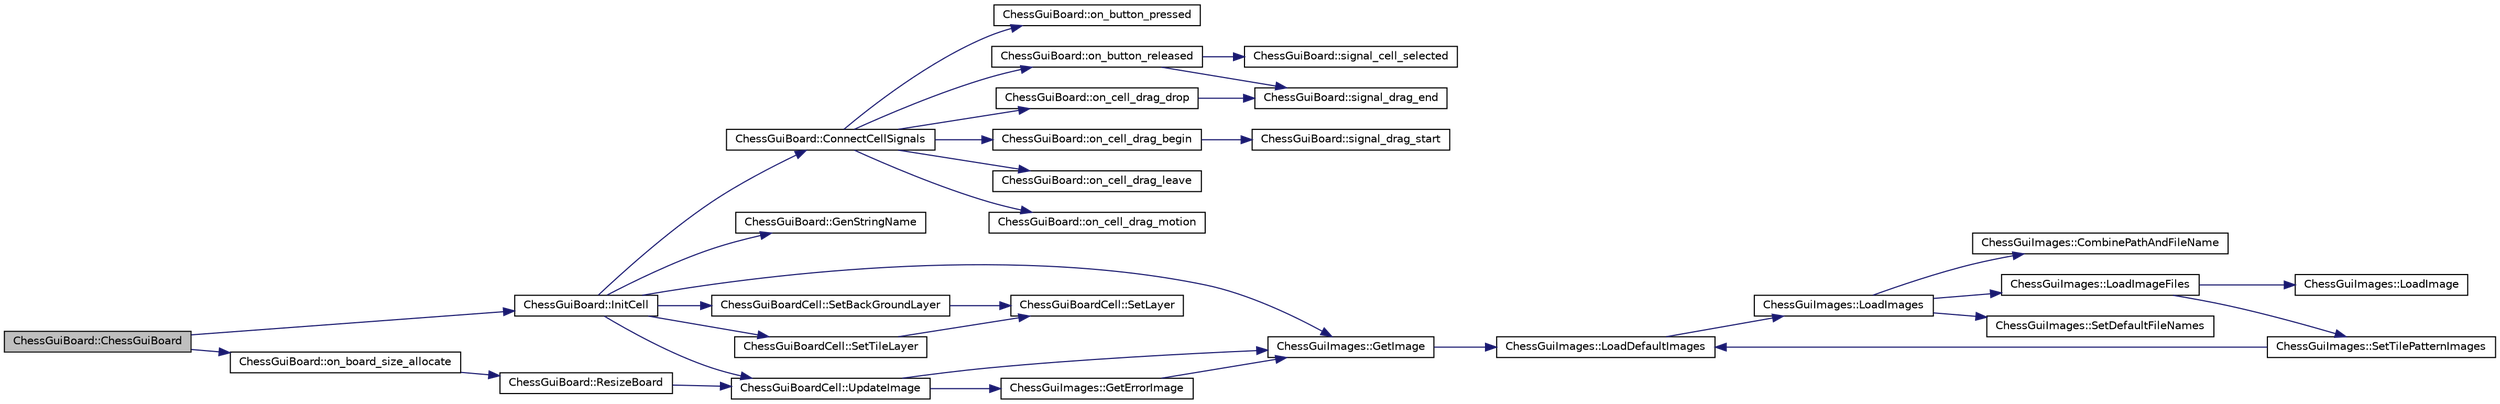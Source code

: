 digraph G
{
  bgcolor="transparent";
  edge [fontname="Helvetica",fontsize="10",labelfontname="Helvetica",labelfontsize="10"];
  node [fontname="Helvetica",fontsize="10",shape=record];
  rankdir=LR;
  Node1 [label="ChessGuiBoard::ChessGuiBoard",height=0.2,width=0.4,color="black", fillcolor="grey75", style="filled" fontcolor="black"];
  Node1 -> Node2 [color="midnightblue",fontsize="10",style="solid",fontname="Helvetica"];
  Node2 [label="ChessGuiBoard::InitCell",height=0.2,width=0.4,color="black",URL="$d3/da9/classChessGuiBoard.html#a99a4f415506a96857a9c2c45b9e726ea"];
  Node2 -> Node3 [color="midnightblue",fontsize="10",style="solid",fontname="Helvetica"];
  Node3 [label="ChessGuiBoard::ConnectCellSignals",height=0.2,width=0.4,color="black",URL="$d3/da9/classChessGuiBoard.html#aff095e20b1d03c8225c0a08efdc8e227"];
  Node3 -> Node4 [color="midnightblue",fontsize="10",style="solid",fontname="Helvetica"];
  Node4 [label="ChessGuiBoard::on_button_pressed",height=0.2,width=0.4,color="black",URL="$d3/da9/classChessGuiBoard.html#a49e6c696246cd81253d221e1fc58b37c"];
  Node3 -> Node5 [color="midnightblue",fontsize="10",style="solid",fontname="Helvetica"];
  Node5 [label="ChessGuiBoard::on_button_released",height=0.2,width=0.4,color="black",URL="$d3/da9/classChessGuiBoard.html#af2770a1e89fc683a2ae0b9e6f0034edf",tooltip="Emits signal_cell_selected if a drag hasn&#39;t been initiated and then terminated outside of this sq..."];
  Node5 -> Node6 [color="midnightblue",fontsize="10",style="solid",fontname="Helvetica"];
  Node6 [label="ChessGuiBoard::signal_cell_selected",height=0.2,width=0.4,color="black",URL="$d3/da9/classChessGuiBoard.html#a7cd56f0da9942720e166f4f9a2563082",tooltip="emited when a butten is pressed over a square"];
  Node5 -> Node7 [color="midnightblue",fontsize="10",style="solid",fontname="Helvetica"];
  Node7 [label="ChessGuiBoard::signal_drag_end",height=0.2,width=0.4,color="black",URL="$d3/da9/classChessGuiBoard.html#ac5a6fbe10580b9162c71741a79d2efe3",tooltip="emited after a drag has been initiated and the button has been released"];
  Node3 -> Node8 [color="midnightblue",fontsize="10",style="solid",fontname="Helvetica"];
  Node8 [label="ChessGuiBoard::on_cell_drag_begin",height=0.2,width=0.4,color="black",URL="$d3/da9/classChessGuiBoard.html#a209f913f7de5e6d39bd4bd4133eb1d5f"];
  Node8 -> Node9 [color="midnightblue",fontsize="10",style="solid",fontname="Helvetica"];
  Node9 [label="ChessGuiBoard::signal_drag_start",height=0.2,width=0.4,color="black",URL="$d3/da9/classChessGuiBoard.html#ac96c5e3eee573606587ee5523c4e137a",tooltip="emited when button 1 is pressed, held, and then the mouse is moved"];
  Node3 -> Node10 [color="midnightblue",fontsize="10",style="solid",fontname="Helvetica"];
  Node10 [label="ChessGuiBoard::on_cell_drag_drop",height=0.2,width=0.4,color="black",URL="$d3/da9/classChessGuiBoard.html#a11b85b72aeecd10ceeee1d60918da67f"];
  Node10 -> Node7 [color="midnightblue",fontsize="10",style="solid",fontname="Helvetica"];
  Node3 -> Node11 [color="midnightblue",fontsize="10",style="solid",fontname="Helvetica"];
  Node11 [label="ChessGuiBoard::on_cell_drag_leave",height=0.2,width=0.4,color="black",URL="$d3/da9/classChessGuiBoard.html#a8fa902a5aa0f9e6823972389cb5ef99b"];
  Node3 -> Node12 [color="midnightblue",fontsize="10",style="solid",fontname="Helvetica"];
  Node12 [label="ChessGuiBoard::on_cell_drag_motion",height=0.2,width=0.4,color="black",URL="$d3/da9/classChessGuiBoard.html#a7db405b7e199cca12fc54be22203a286"];
  Node2 -> Node13 [color="midnightblue",fontsize="10",style="solid",fontname="Helvetica"];
  Node13 [label="ChessGuiBoard::GenStringName",height=0.2,width=0.4,color="black",URL="$d3/da9/classChessGuiBoard.html#a521c0e3ffba2bff9bd593e459355288d",tooltip="Generates a string using the name scheme (&quot;ChessBoard_Row%d_Col%d&quot;, row,col) Used in retrieving widgets from refGlade."];
  Node2 -> Node14 [color="midnightblue",fontsize="10",style="solid",fontname="Helvetica"];
  Node14 [label="ChessGuiImages::GetImage",height=0.2,width=0.4,color="black",URL="$d3/d0c/classChessGuiImages.html#adc960269e94c9a376f1a62416c5f1dc3"];
  Node14 -> Node15 [color="midnightblue",fontsize="10",style="solid",fontname="Helvetica"];
  Node15 [label="ChessGuiImages::LoadDefaultImages",height=0.2,width=0.4,color="black",URL="$d3/d0c/classChessGuiImages.html#a57e91bb4124d6669d1aedeedd067f6af",tooltip="Loads images using the default names (SetDefaultFileNames) and a default path set at compile time..."];
  Node15 -> Node16 [color="midnightblue",fontsize="10",style="solid",fontname="Helvetica"];
  Node16 [label="ChessGuiImages::LoadImages",height=0.2,width=0.4,color="black",URL="$d3/d0c/classChessGuiImages.html#acfa291be8779b457d12e80a6a29686d6",tooltip="looks in directory defined by path for images following default naming (SetDefaultFileNames)"];
  Node16 -> Node17 [color="midnightblue",fontsize="10",style="solid",fontname="Helvetica"];
  Node17 [label="ChessGuiImages::CombinePathAndFileName",height=0.2,width=0.4,color="black",URL="$d3/d0c/classChessGuiImages.html#a7783367b689ddd77abf432a9fab97ff4",tooltip="Prepends path to the contents of imagePaths Does not modify any element of imagePaths that is empty (..."];
  Node16 -> Node18 [color="midnightblue",fontsize="10",style="solid",fontname="Helvetica"];
  Node18 [label="ChessGuiImages::LoadImageFiles",height=0.2,width=0.4,color="black",URL="$d3/d0c/classChessGuiImages.html#a1c2ada8d071aa420285949d1463bff80",tooltip="Attempts to load the values of imagePaths as Gdk::Pixbufs into images, matching indexes."];
  Node18 -> Node19 [color="midnightblue",fontsize="10",style="solid",fontname="Helvetica"];
  Node19 [label="ChessGuiImages::LoadImage",height=0.2,width=0.4,color="black",URL="$d3/d0c/classChessGuiImages.html#aedc5de514ad917457fdcdc6369e4b349",tooltip="Loads individual image with file located at path."];
  Node18 -> Node20 [color="midnightblue",fontsize="10",style="solid",fontname="Helvetica"];
  Node20 [label="ChessGuiImages::SetTilePatternImages",height=0.2,width=0.4,color="black",URL="$d3/d0c/classChessGuiImages.html#ad53cbd771cda6c7adb979bf128ade1e4",tooltip="Checks to see if a tile image was provided, if not, sets the tile to use BLACK_SQUARE or WHITE_SQUARE..."];
  Node20 -> Node15 [color="midnightblue",fontsize="10",style="solid",fontname="Helvetica"];
  Node16 -> Node21 [color="midnightblue",fontsize="10",style="solid",fontname="Helvetica"];
  Node21 [label="ChessGuiImages::SetDefaultFileNames",height=0.2,width=0.4,color="black",URL="$d3/d0c/classChessGuiImages.html#a90ff5eac1aa6937514ba37ad2655220d",tooltip="loads default filenames into imagePaths"];
  Node2 -> Node22 [color="midnightblue",fontsize="10",style="solid",fontname="Helvetica"];
  Node22 [label="ChessGuiBoardCell::SetBackGroundLayer",height=0.2,width=0.4,color="black",URL="$d7/d31/classChessGuiBoardCell.html#a546d0e3200b38164df9655b0805bf72e",tooltip="Passes appropriate arguments to SetLayer."];
  Node22 -> Node23 [color="midnightblue",fontsize="10",style="solid",fontname="Helvetica"];
  Node23 [label="ChessGuiBoardCell::SetLayer",height=0.2,width=0.4,color="black",URL="$d7/d31/classChessGuiBoardCell.html#aef20ca11fd922300bfb5d4407c798c08"];
  Node2 -> Node24 [color="midnightblue",fontsize="10",style="solid",fontname="Helvetica"];
  Node24 [label="ChessGuiBoardCell::SetTileLayer",height=0.2,width=0.4,color="black",URL="$d7/d31/classChessGuiBoardCell.html#ae99a2f9c57df3878e4c75a831462a9f2",tooltip="Passes appropriate arguments to SetLayer."];
  Node24 -> Node23 [color="midnightblue",fontsize="10",style="solid",fontname="Helvetica"];
  Node2 -> Node25 [color="midnightblue",fontsize="10",style="solid",fontname="Helvetica"];
  Node25 [label="ChessGuiBoardCell::UpdateImage",height=0.2,width=0.4,color="black",URL="$d7/d31/classChessGuiBoardCell.html#a14d4bcdc18a94ab74b840d1453533fac",tooltip="Draw all visible layers to image."];
  Node25 -> Node26 [color="midnightblue",fontsize="10",style="solid",fontname="Helvetica"];
  Node26 [label="ChessGuiImages::GetErrorImage",height=0.2,width=0.4,color="black",URL="$d3/d0c/classChessGuiImages.html#acea2ef3f81e33b4e8894ad13ffe845de"];
  Node26 -> Node14 [color="midnightblue",fontsize="10",style="solid",fontname="Helvetica"];
  Node25 -> Node14 [color="midnightblue",fontsize="10",style="solid",fontname="Helvetica"];
  Node1 -> Node27 [color="midnightblue",fontsize="10",style="solid",fontname="Helvetica"];
  Node27 [label="ChessGuiBoard::on_board_size_allocate",height=0.2,width=0.4,color="black",URL="$d3/da9/classChessGuiBoard.html#af62670846c10ebb22c52ad8aa5feebe7",tooltip="Connected to the signal_size_allocate emmited by an EventBox containing this widget."];
  Node27 -> Node28 [color="midnightblue",fontsize="10",style="solid",fontname="Helvetica"];
  Node28 [label="ChessGuiBoard::ResizeBoard",height=0.2,width=0.4,color="black",URL="$d3/da9/classChessGuiBoard.html#a38450beb65affe19370078828358c25a"];
  Node28 -> Node25 [color="midnightblue",fontsize="10",style="solid",fontname="Helvetica"];
}
